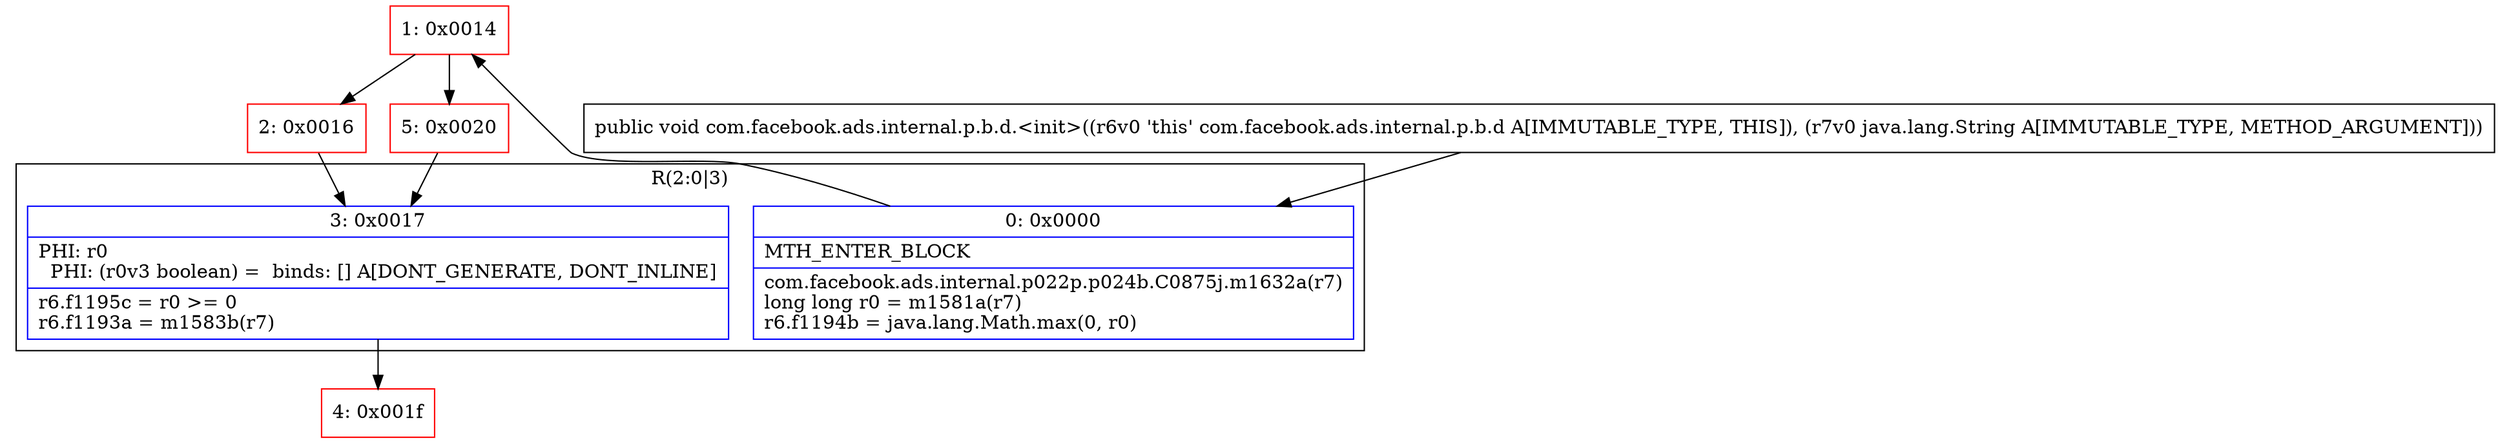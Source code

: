 digraph "CFG forcom.facebook.ads.internal.p.b.d.\<init\>(Ljava\/lang\/String;)V" {
subgraph cluster_Region_127037175 {
label = "R(2:0|3)";
node [shape=record,color=blue];
Node_0 [shape=record,label="{0\:\ 0x0000|MTH_ENTER_BLOCK\l|com.facebook.ads.internal.p022p.p024b.C0875j.m1632a(r7)\llong long r0 = m1581a(r7)\lr6.f1194b = java.lang.Math.max(0, r0)\l}"];
Node_3 [shape=record,label="{3\:\ 0x0017|PHI: r0 \l  PHI: (r0v3 boolean) =  binds: [] A[DONT_GENERATE, DONT_INLINE]\l|r6.f1195c = r0 \>= 0\lr6.f1193a = m1583b(r7)\l}"];
}
Node_1 [shape=record,color=red,label="{1\:\ 0x0014}"];
Node_2 [shape=record,color=red,label="{2\:\ 0x0016}"];
Node_4 [shape=record,color=red,label="{4\:\ 0x001f}"];
Node_5 [shape=record,color=red,label="{5\:\ 0x0020}"];
MethodNode[shape=record,label="{public void com.facebook.ads.internal.p.b.d.\<init\>((r6v0 'this' com.facebook.ads.internal.p.b.d A[IMMUTABLE_TYPE, THIS]), (r7v0 java.lang.String A[IMMUTABLE_TYPE, METHOD_ARGUMENT])) }"];
MethodNode -> Node_0;
Node_0 -> Node_1;
Node_3 -> Node_4;
Node_1 -> Node_2;
Node_1 -> Node_5;
Node_2 -> Node_3;
Node_5 -> Node_3;
}

